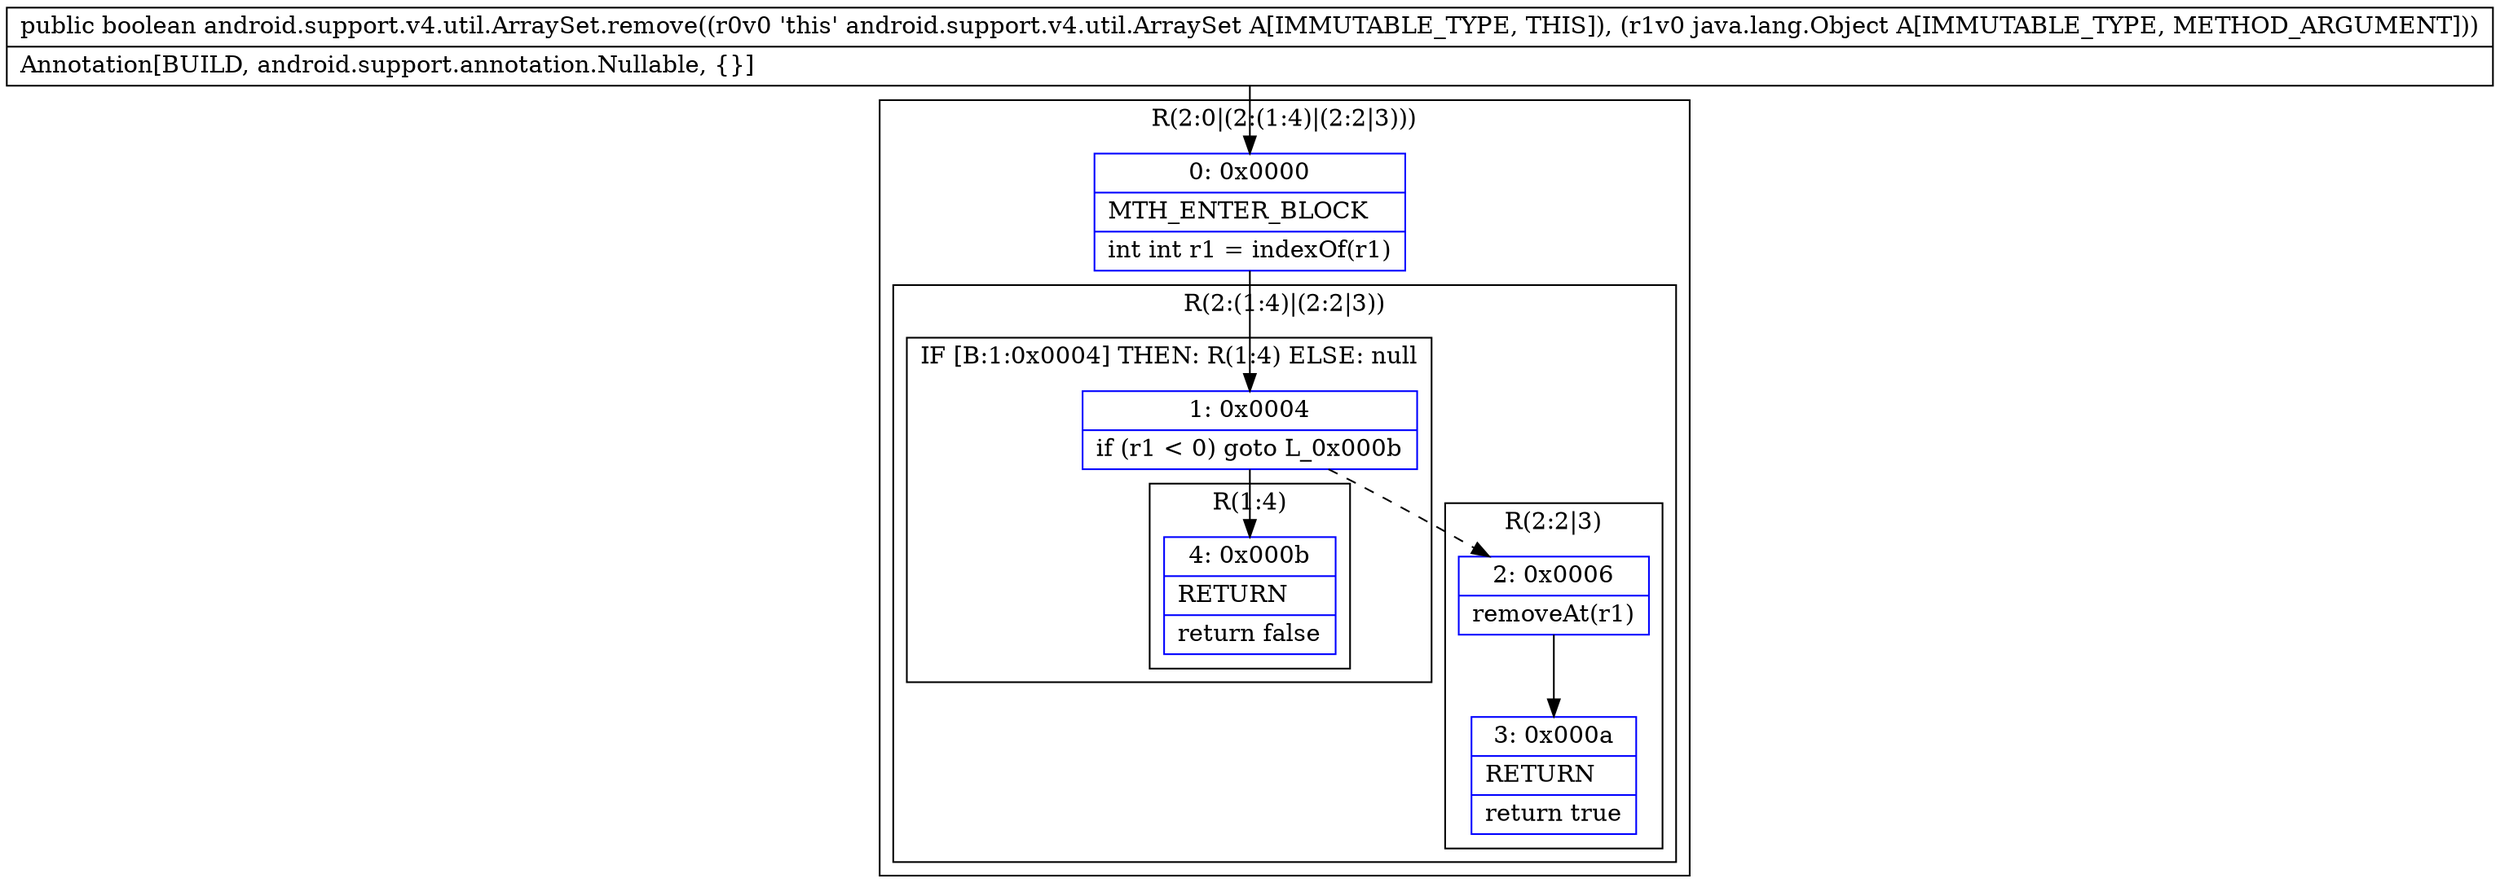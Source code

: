 digraph "CFG forandroid.support.v4.util.ArraySet.remove(Ljava\/lang\/Object;)Z" {
subgraph cluster_Region_1691336867 {
label = "R(2:0|(2:(1:4)|(2:2|3)))";
node [shape=record,color=blue];
Node_0 [shape=record,label="{0\:\ 0x0000|MTH_ENTER_BLOCK\l|int int r1 = indexOf(r1)\l}"];
subgraph cluster_Region_1352043504 {
label = "R(2:(1:4)|(2:2|3))";
node [shape=record,color=blue];
subgraph cluster_IfRegion_925276977 {
label = "IF [B:1:0x0004] THEN: R(1:4) ELSE: null";
node [shape=record,color=blue];
Node_1 [shape=record,label="{1\:\ 0x0004|if (r1 \< 0) goto L_0x000b\l}"];
subgraph cluster_Region_1366385305 {
label = "R(1:4)";
node [shape=record,color=blue];
Node_4 [shape=record,label="{4\:\ 0x000b|RETURN\l|return false\l}"];
}
}
subgraph cluster_Region_1595514740 {
label = "R(2:2|3)";
node [shape=record,color=blue];
Node_2 [shape=record,label="{2\:\ 0x0006|removeAt(r1)\l}"];
Node_3 [shape=record,label="{3\:\ 0x000a|RETURN\l|return true\l}"];
}
}
}
MethodNode[shape=record,label="{public boolean android.support.v4.util.ArraySet.remove((r0v0 'this' android.support.v4.util.ArraySet A[IMMUTABLE_TYPE, THIS]), (r1v0 java.lang.Object A[IMMUTABLE_TYPE, METHOD_ARGUMENT]))  | Annotation[BUILD, android.support.annotation.Nullable, \{\}]\l}"];
MethodNode -> Node_0;
Node_0 -> Node_1;
Node_1 -> Node_2[style=dashed];
Node_1 -> Node_4;
Node_2 -> Node_3;
}

